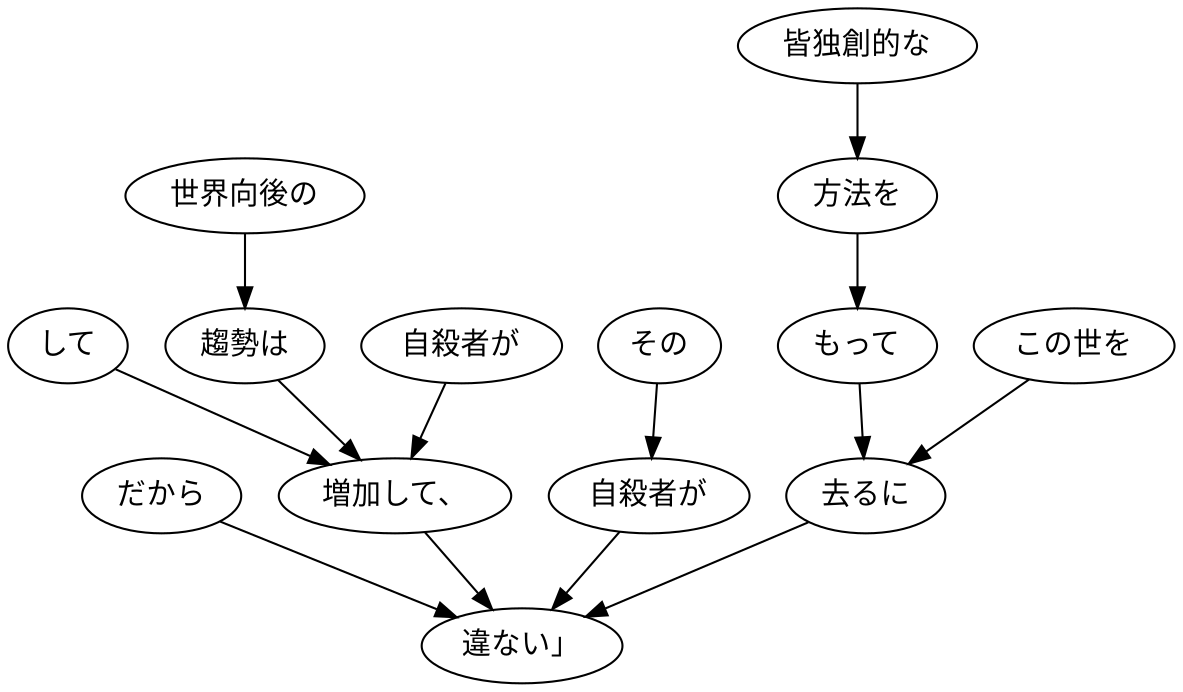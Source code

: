 digraph graph8604 {
	node0 [label="だから"];
	node1 [label="して"];
	node2 [label="世界向後の"];
	node3 [label="趨勢は"];
	node4 [label="自殺者が"];
	node5 [label="増加して、"];
	node6 [label="その"];
	node7 [label="自殺者が"];
	node8 [label="皆独創的な"];
	node9 [label="方法を"];
	node10 [label="もって"];
	node11 [label="この世を"];
	node12 [label="去るに"];
	node13 [label="違ない」"];
	node0 -> node13;
	node1 -> node5;
	node2 -> node3;
	node3 -> node5;
	node4 -> node5;
	node5 -> node13;
	node6 -> node7;
	node7 -> node13;
	node8 -> node9;
	node9 -> node10;
	node10 -> node12;
	node11 -> node12;
	node12 -> node13;
}
